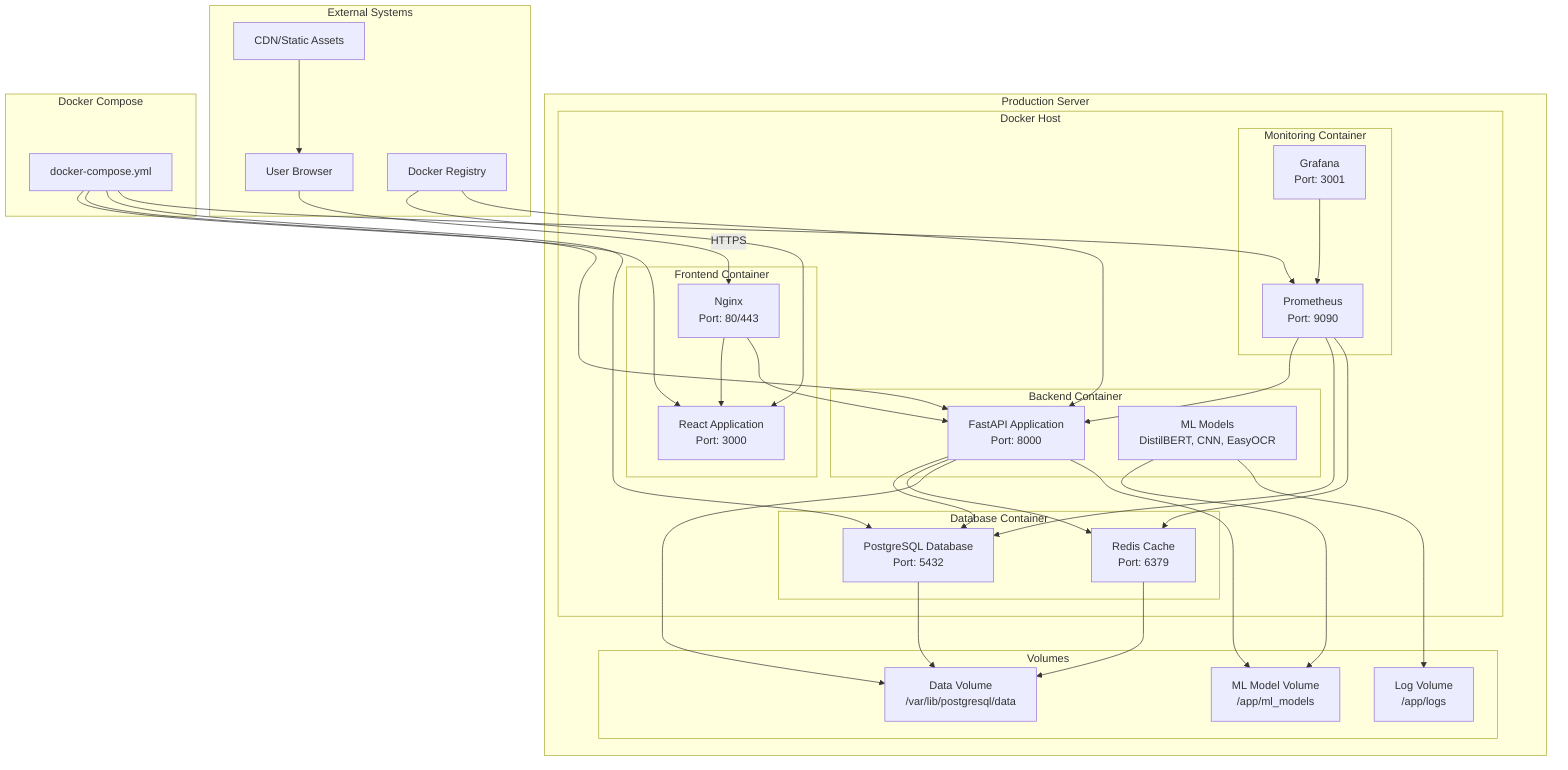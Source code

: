 graph TB
    %% Physical Infrastructure
    subgraph "Production Server"
        subgraph "Docker Host"
            subgraph "Frontend Container"
                ReactApp[React Application<br/>Port: 3000]
                NginxFrontend[Nginx<br/>Port: 80/443]
            end
            
            subgraph "Backend Container"
                FastAPI[FastAPI Application<br/>Port: 8000]
                MLModels[ML Models<br/>DistilBERT, CNN, EasyOCR]
            end
            
            subgraph "Database Container"
                PostgreSQL[PostgreSQL Database<br/>Port: 5432]
                Redis[Redis Cache<br/>Port: 6379]
            end
            
            subgraph "Monitoring Container"
                Prometheus[Prometheus<br/>Port: 9090]
                Grafana[Grafana<br/>Port: 3001]
            end
        end
        
        subgraph "Volumes"
            DataVolume[Data Volume<br/>/var/lib/postgresql/data]
            MLModelVolume[ML Model Volume<br/>/app/ml_models]
            LogVolume[Log Volume<br/>/app/logs]
        end
    end

    %% External Connections
    subgraph "External Systems"
        User[User Browser]
        CDN[CDN/Static Assets]
        DockerRegistry[Docker Registry]
    end

    %% Network Connections
    User -->|HTTPS| NginxFrontend
    NginxFrontend --> ReactApp
    NginxFrontend --> FastAPI
    
    FastAPI --> PostgreSQL
    FastAPI --> Redis
    FastAPI --> DataVolume
    FastAPI --> MLModelVolume
    
    MLModels --> MLModelVolume
    MLModels --> LogVolume
    
    PostgreSQL --> DataVolume
    Redis --> DataVolume
    
    Prometheus --> FastAPI
    Prometheus --> PostgreSQL
    Prometheus --> Redis
    Grafana --> Prometheus
    
    DockerRegistry --> ReactApp
    DockerRegistry --> FastAPI
    CDN --> User

    %% Container Orchestration
    subgraph "Docker Compose"
        ComposeFile[docker-compose.yml]
        ComposeFile --> ReactApp
        ComposeFile --> FastAPI
        ComposeFile --> PostgreSQL
        ComposeFile --> Prometheus
    end